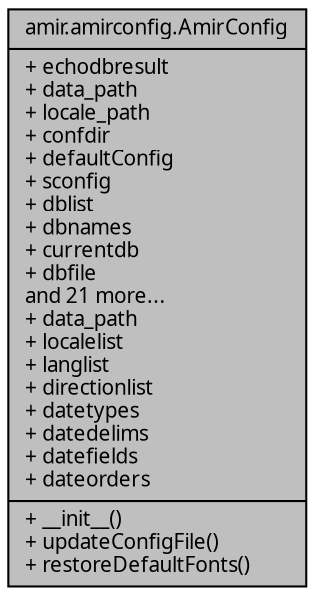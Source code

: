 digraph "amir.amirconfig.AmirConfig"
{
 // LATEX_PDF_SIZE
  edge [fontname="FreeSans.ttf",fontsize="10",labelfontname="FreeSans.ttf",labelfontsize="10"];
  node [fontname="FreeSans.ttf",fontsize="10",shape=record];
  Node1 [label="{amir.amirconfig.AmirConfig\n|+ echodbresult\l+ data_path\l+ locale_path\l+ confdir\l+ defaultConfig\l+ sconfig\l+ dblist\l+ dbnames\l+ currentdb\l+ dbfile\land 21 more...\l+ data_path\l+ localelist\l+ langlist\l+ directionlist\l+ datetypes\l+ datedelims\l+ datefields\l+ dateorders\l|+ __init__()\l+ updateConfigFile()\l+ restoreDefaultFonts()\l}",height=0.2,width=0.4,color="black", fillcolor="grey75", style="filled", fontcolor="black",tooltip=" "];
}
